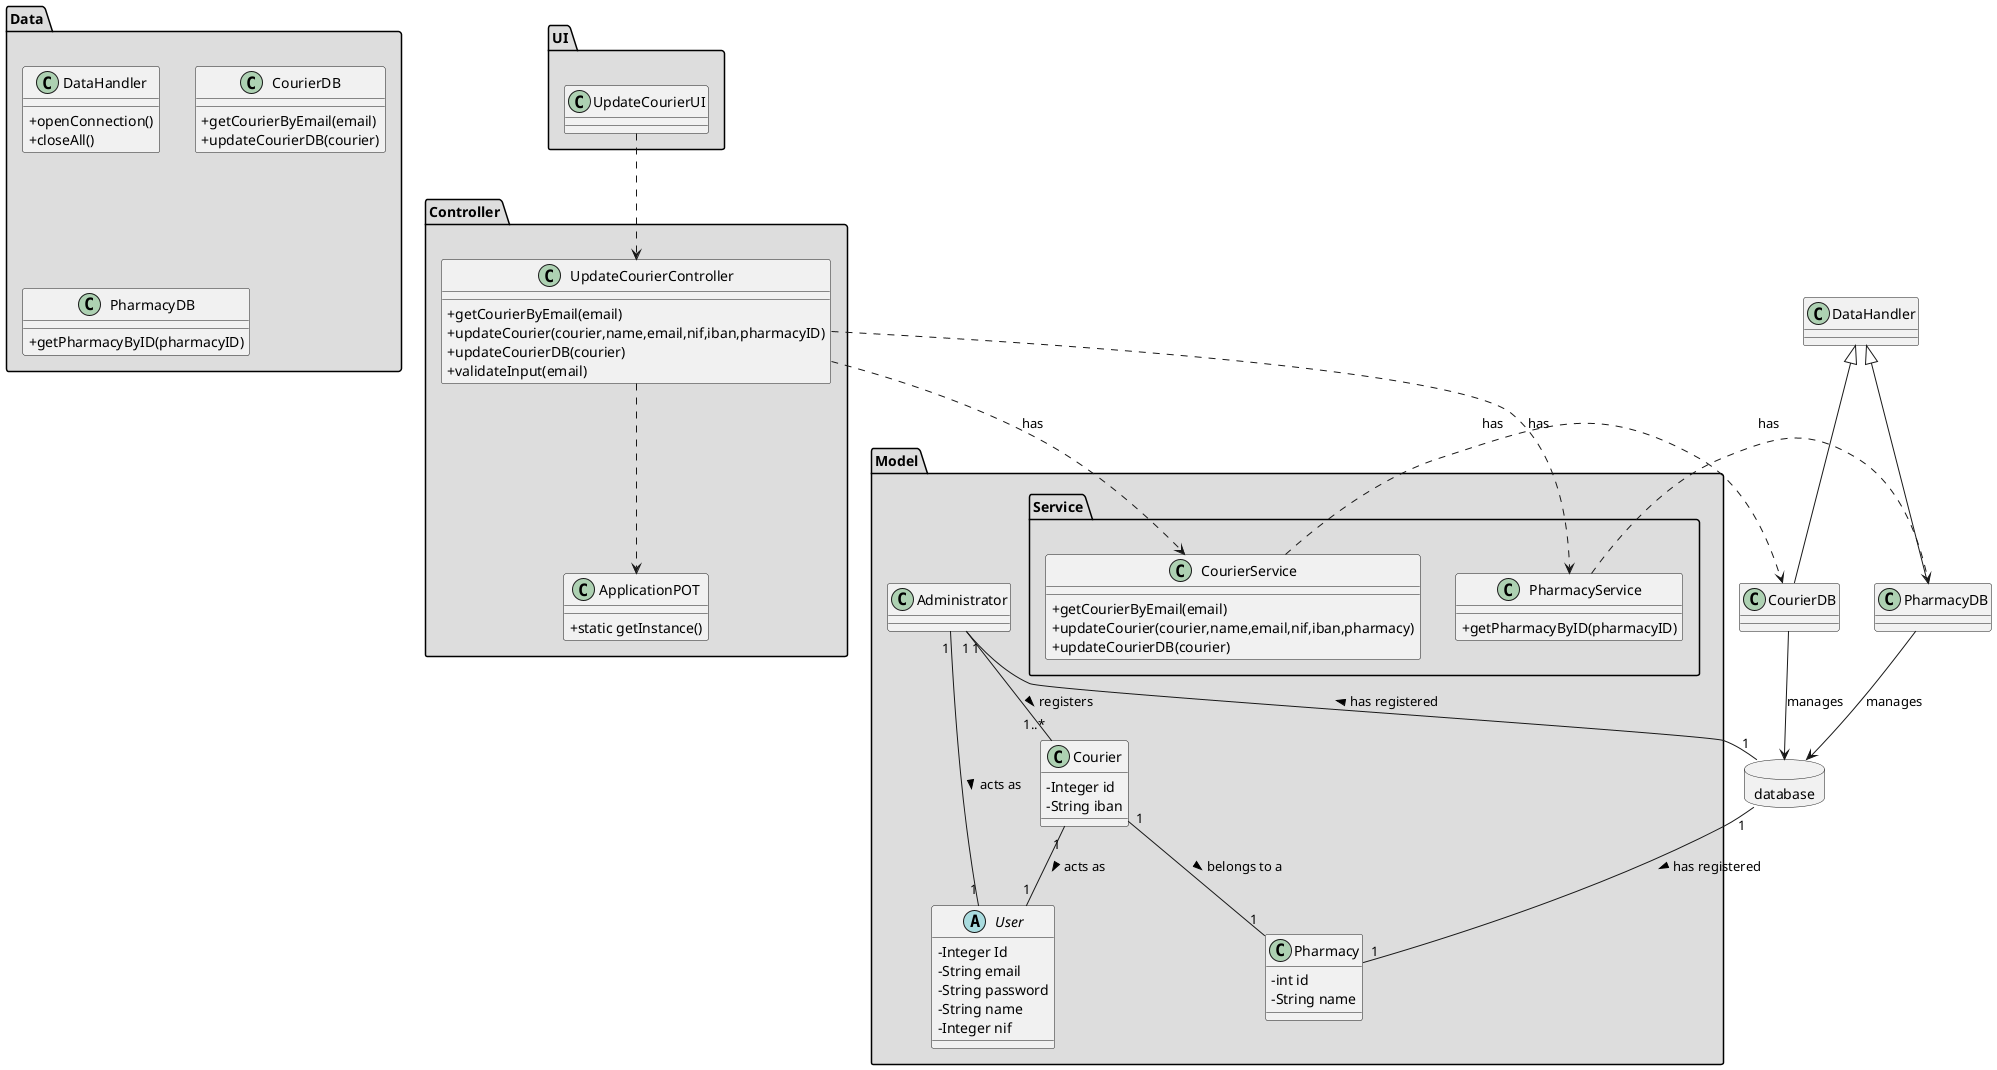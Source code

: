 @startuml
skinparam classAttributeIconSize 0

package "UI" #DDDDDD{
class UpdateCourierUI {

}
}
package "Controller" #DDDDDD {
class UpdateCourierController{
+getCourierByEmail(email)
+updateCourier(courier,name,email,nif,iban,pharmacyID)
+updateCourierDB(courier)
+validateInput(email)
}

class ApplicationPOT
{
  +static getInstance()
}
}


package "Model" #DDDDDD {
package "Service" #DDDDDD {
   class CourierService{
          +getCourierByEmail(email)
          +updateCourier(courier,name,email,nif,iban,pharmacy)
          +updateCourierDB(courier)
      }

      class PharmacyService{
                +getPharmacyByID(pharmacyID)
            }
 }
}

package "Model" #DDDDDD {
abstract class User{
-Integer Id
-String email
-String password
-String name
-Integer nif
}

class Courier {
      -Integer id
      -String iban
}

class Administrator {
}


class Pharmacy{
-   int id
-   String name
}


}

package "Data" #DDDDDD {
class DataHandler{
    +openConnection()
    +closeAll()
}

class CourierDB{
 +getCourierByEmail(email)
 +updateCourierDB(courier)
  }

  class PharmacyDB{
   +getPharmacyByID(pharmacyID)
    }
}
database database{

}
class CourierDB extends DataHandler
class PharmacyDB extends DataHandler

UpdateCourierController ..> ApplicationPOT
UpdateCourierUI ..> UpdateCourierController
UpdateCourierController ..> CourierService : has
UpdateCourierController ..> PharmacyService : has
CourierService ..> CourierDB : has
PharmacyService ..> PharmacyDB : has
CourierDB --> database : manages
PharmacyDB --> database : manages

database "1" -- "1" Administrator : has registered >
database "1" -- "1" Pharmacy : has registered >
Administrator "1" -- "1..*" Courier : registers >
Courier "1" -- "1" User: acts as  >
Courier "1" -- "1" Pharmacy: belongs to a  >
Administrator "1" -- "1" User: acts as  >

@enduml